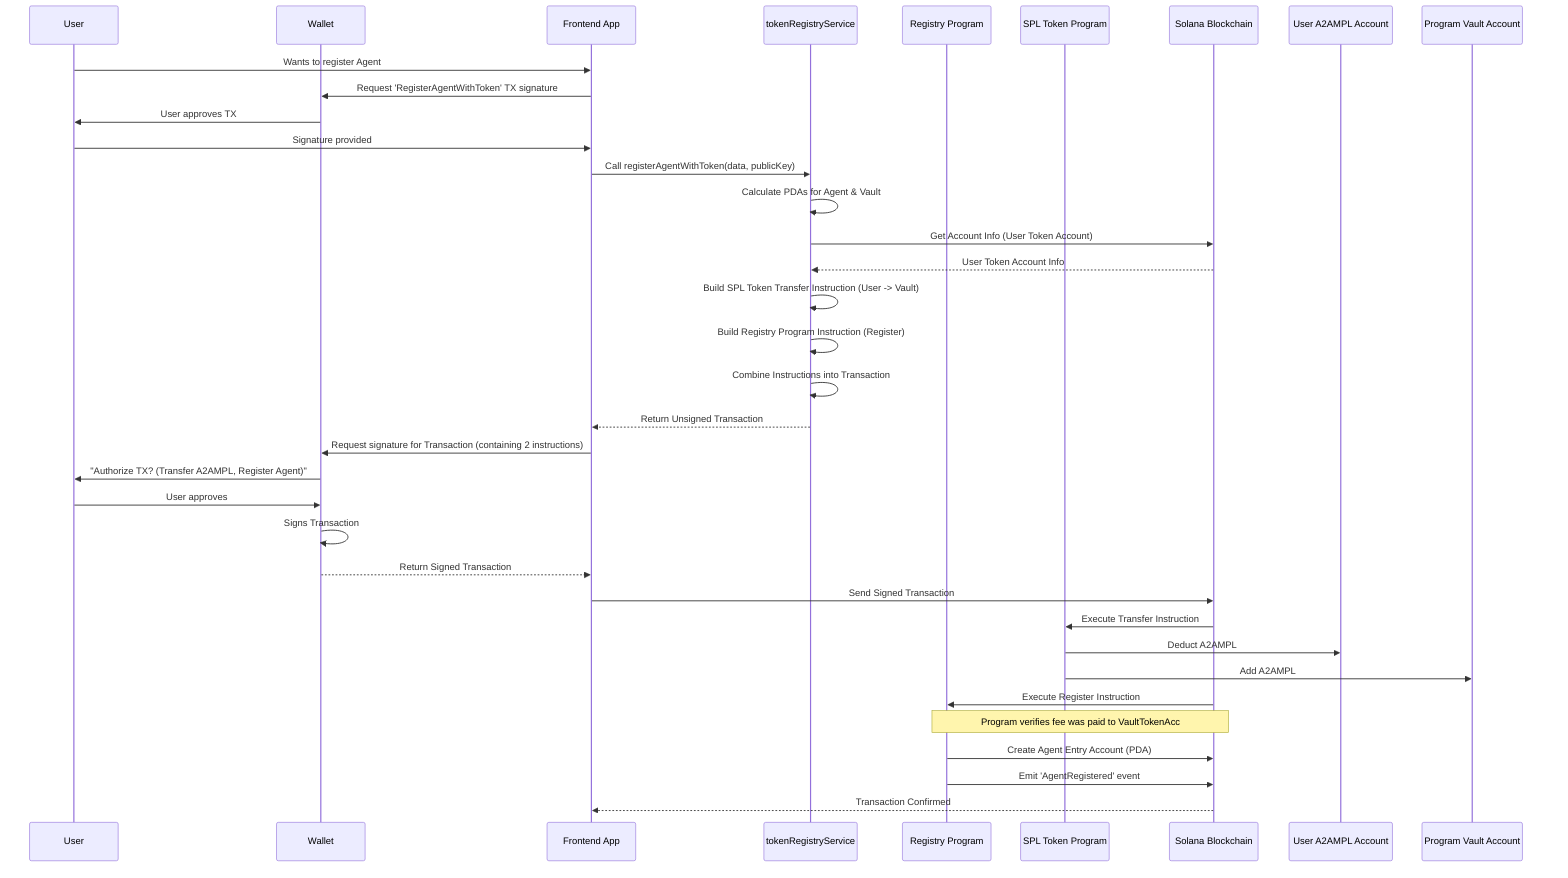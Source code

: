 sequenceDiagram
    participant User as User
    participant Wallet as Wallet
    participant App as Frontend App
    participant TokenService as tokenRegistryService
    participant Program as Registry Program
    participant SPLTokenProg as SPL Token Program
    participant Solana as Solana Blockchain
    participant UserTokenAcc as User A2AMPL Account
    participant VaultTokenAcc as Program Vault Account

    User->>App: Wants to register Agent
    App->>Wallet: Request 'RegisterAgentWithToken' TX signature
    Wallet->>User: User approves TX
    User->>App: Signature provided
    App->>TokenService: Call registerAgentWithToken(data, publicKey)
    TokenService->>TokenService: Calculate PDAs for Agent & Vault
    TokenService->>Solana: Get Account Info (User Token Account)
    Solana-->>TokenService: User Token Account Info
    TokenService->>TokenService: Build SPL Token Transfer Instruction (User -> Vault)
    TokenService->>TokenService: Build Registry Program Instruction (Register)
    TokenService->>TokenService: Combine Instructions into Transaction
    TokenService-->>App: Return Unsigned Transaction
    App->>Wallet: Request signature for Transaction (containing 2 instructions)
    Wallet->>User: "Authorize TX? (Transfer A2AMPL, Register Agent)"
    User->>Wallet: User approves
    Wallet->>Wallet: Signs Transaction
    Wallet-->>App: Return Signed Transaction
    App->>Solana: Send Signed Transaction
    Solana->>SPLTokenProg: Execute Transfer Instruction
    SPLTokenProg->>UserTokenAcc: Deduct A2AMPL
    SPLTokenProg->>VaultTokenAcc: Add A2AMPL
    Solana->>Program: Execute Register Instruction
    Note over Solana,Program: Program verifies fee was paid to VaultTokenAcc
    Program->>Solana: Create Agent Entry Account (PDA)
    Program->>Solana: Emit 'AgentRegistered' event
    Solana-->>App: Transaction Confirmed